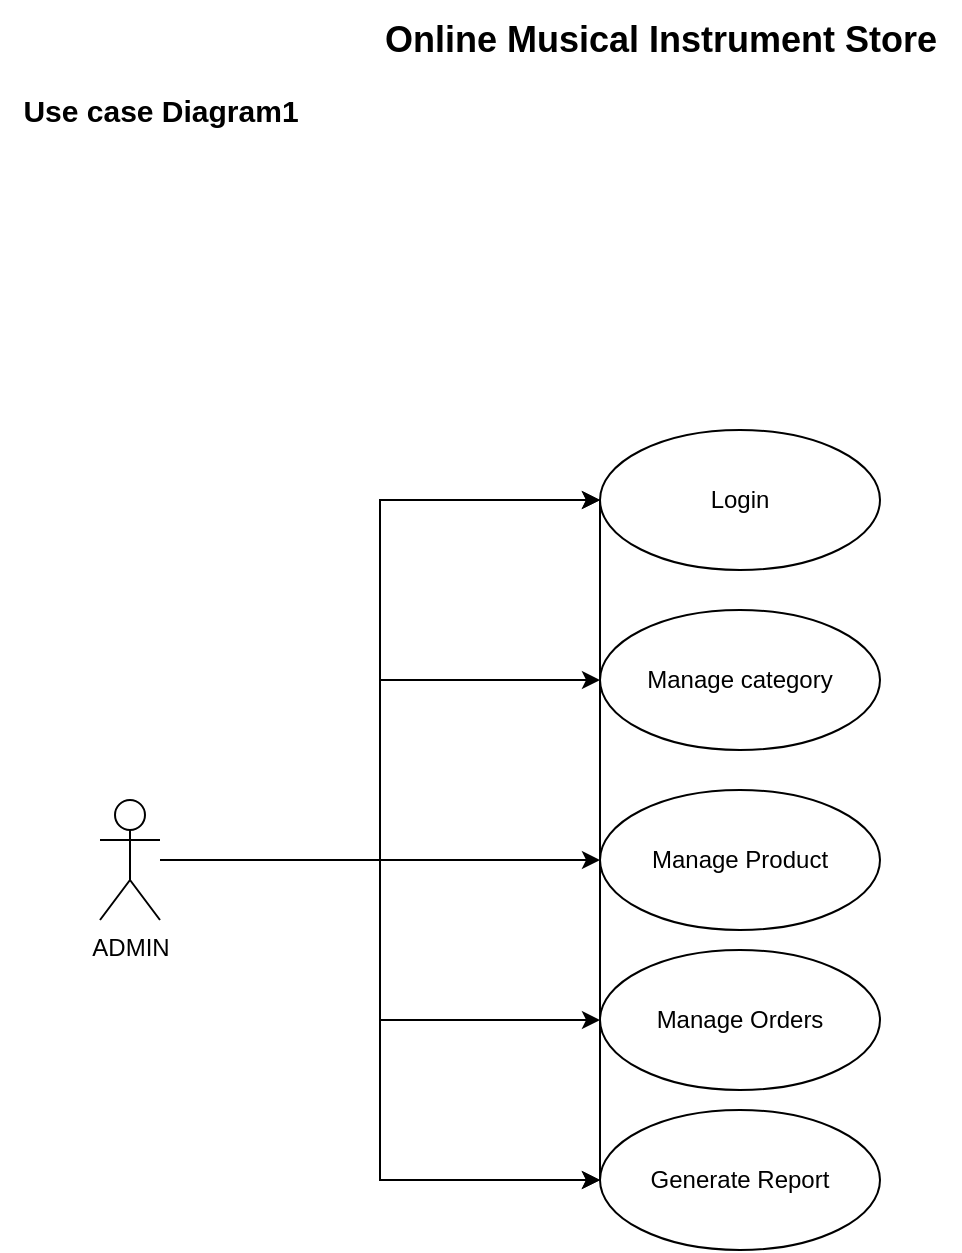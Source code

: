 <mxfile version="20.3.2" type="device" pages="8"><diagram id="PI8MFLWtQAh_nxjqNGJO" name="Page-1"><mxGraphModel dx="1038" dy="547" grid="1" gridSize="10" guides="1" tooltips="1" connect="1" arrows="1" fold="1" page="1" pageScale="1" pageWidth="850" pageHeight="1100" math="0" shadow="0"><root><mxCell id="0"/><mxCell id="1" parent="0"/><mxCell id="LVAW2clTvTxbxOHMInra-17" style="edgeStyle=orthogonalEdgeStyle;rounded=0;orthogonalLoop=1;jettySize=auto;html=1;entryX=0;entryY=0.5;entryDx=0;entryDy=0;" parent="1" source="JAkQ6peOny5c_Ep9vSjR-1" target="LVAW2clTvTxbxOHMInra-4" edge="1"><mxGeometry relative="1" as="geometry"><mxPoint x="370" y="175" as="targetPoint"/></mxGeometry></mxCell><mxCell id="LVAW2clTvTxbxOHMInra-18" style="edgeStyle=orthogonalEdgeStyle;rounded=0;orthogonalLoop=1;jettySize=auto;html=1;entryX=0;entryY=0.5;entryDx=0;entryDy=0;" parent="1" source="JAkQ6peOny5c_Ep9vSjR-1" target="LVAW2clTvTxbxOHMInra-4" edge="1"><mxGeometry relative="1" as="geometry"/></mxCell><mxCell id="LVAW2clTvTxbxOHMInra-19" style="edgeStyle=orthogonalEdgeStyle;rounded=0;orthogonalLoop=1;jettySize=auto;html=1;entryX=0;entryY=0.5;entryDx=0;entryDy=0;" parent="1" source="JAkQ6peOny5c_Ep9vSjR-1" target="LVAW2clTvTxbxOHMInra-5" edge="1"><mxGeometry relative="1" as="geometry"/></mxCell><mxCell id="LVAW2clTvTxbxOHMInra-20" style="edgeStyle=orthogonalEdgeStyle;rounded=0;orthogonalLoop=1;jettySize=auto;html=1;entryX=0;entryY=0.5;entryDx=0;entryDy=0;" parent="1" source="JAkQ6peOny5c_Ep9vSjR-1" edge="1"><mxGeometry relative="1" as="geometry"><mxPoint x="370" y="435" as="targetPoint"/></mxGeometry></mxCell><mxCell id="LVAW2clTvTxbxOHMInra-21" style="edgeStyle=orthogonalEdgeStyle;rounded=0;orthogonalLoop=1;jettySize=auto;html=1;entryX=0;entryY=0.5;entryDx=0;entryDy=0;" parent="1" source="JAkQ6peOny5c_Ep9vSjR-1" target="LVAW2clTvTxbxOHMInra-13" edge="1"><mxGeometry relative="1" as="geometry"/></mxCell><mxCell id="LVAW2clTvTxbxOHMInra-22" style="edgeStyle=orthogonalEdgeStyle;rounded=0;orthogonalLoop=1;jettySize=auto;html=1;entryX=0;entryY=0.5;entryDx=0;entryDy=0;" parent="1" source="JAkQ6peOny5c_Ep9vSjR-1" edge="1"><mxGeometry relative="1" as="geometry"><Array as="points"><mxPoint x="260" y="435"/><mxPoint x="260" y="595"/></Array><mxPoint x="370" y="595" as="targetPoint"/></mxGeometry></mxCell><mxCell id="LVAW2clTvTxbxOHMInra-23" style="edgeStyle=orthogonalEdgeStyle;rounded=0;orthogonalLoop=1;jettySize=auto;html=1;entryX=0;entryY=0.5;entryDx=0;entryDy=0;" parent="1" source="JAkQ6peOny5c_Ep9vSjR-1" edge="1" target="MYvzS8SXfl1WkAWEbJy5-2"><mxGeometry relative="1" as="geometry"><mxPoint x="370" y="685" as="targetPoint"/></mxGeometry></mxCell><mxCell id="JAkQ6peOny5c_Ep9vSjR-1" value="ADMIN" style="shape=umlActor;verticalLabelPosition=bottom;verticalAlign=top;html=1;" parent="1" vertex="1"><mxGeometry x="120" y="405" width="30" height="60" as="geometry"/></mxCell><mxCell id="LVAW2clTvTxbxOHMInra-4" value="Login" style="ellipse;whiteSpace=wrap;html=1;" parent="1" vertex="1"><mxGeometry x="370" y="220" width="140" height="70" as="geometry"/></mxCell><mxCell id="LVAW2clTvTxbxOHMInra-5" value="Manage category" style="ellipse;whiteSpace=wrap;html=1;" parent="1" vertex="1"><mxGeometry x="370" y="310" width="140" height="70" as="geometry"/></mxCell><mxCell id="LVAW2clTvTxbxOHMInra-13" value="Manage Orders" style="ellipse;whiteSpace=wrap;html=1;" parent="1" vertex="1"><mxGeometry x="370" y="480" width="140" height="70" as="geometry"/></mxCell><mxCell id="MYvzS8SXfl1WkAWEbJy5-1" value="Manage Product" style="ellipse;whiteSpace=wrap;html=1;" parent="1" vertex="1"><mxGeometry x="370" y="400" width="140" height="70" as="geometry"/></mxCell><mxCell id="MYvzS8SXfl1WkAWEbJy5-2" value="Generate Report" style="ellipse;whiteSpace=wrap;html=1;" parent="1" vertex="1"><mxGeometry x="370" y="560" width="140" height="70" as="geometry"/></mxCell><mxCell id="MYvzS8SXfl1WkAWEbJy5-7" value="" style="endArrow=none;html=1;rounded=0;exitX=0;exitY=0.5;exitDx=0;exitDy=0;entryX=0;entryY=0.5;entryDx=0;entryDy=0;" parent="1" source="MYvzS8SXfl1WkAWEbJy5-2" target="LVAW2clTvTxbxOHMInra-4" edge="1"><mxGeometry width="50" height="50" relative="1" as="geometry"><mxPoint x="400" y="460" as="sourcePoint"/><mxPoint x="370" y="350" as="targetPoint"/></mxGeometry></mxCell><mxCell id="Rr3cIDSmHh8MB1kNj4Bj-1" value="&lt;b&gt;Use case Diagram1&lt;/b&gt;" style="text;html=1;align=center;verticalAlign=middle;resizable=0;points=[];autosize=1;strokeColor=none;fillColor=none;fontSize=15;" parent="1" vertex="1"><mxGeometry x="70" y="45" width="160" height="30" as="geometry"/></mxCell><mxCell id="tk7wViESHUw_GPLX4KdJ-1" value="&lt;b&gt;&lt;font style=&quot;font-size: 18px;&quot;&gt;Online Musical Instrument Store&lt;/font&gt;&lt;/b&gt;" style="text;html=1;align=center;verticalAlign=middle;resizable=0;points=[];autosize=1;strokeColor=none;fillColor=none;" vertex="1" parent="1"><mxGeometry x="250" y="5" width="300" height="40" as="geometry"/></mxCell></root></mxGraphModel></diagram><diagram id="Zvlm5UDjCifaDYVk9lXa" name="Page-2"><mxGraphModel dx="1038" dy="547" grid="1" gridSize="10" guides="1" tooltips="1" connect="1" arrows="1" fold="1" page="1" pageScale="1" pageWidth="850" pageHeight="1100" math="0" shadow="0"><root><mxCell id="0"/><mxCell id="1" parent="0"/><mxCell id="aS1Ydo0h9g4NX2U2ZHEe-1" style="edgeStyle=orthogonalEdgeStyle;rounded=0;orthogonalLoop=1;jettySize=auto;html=1;entryX=0;entryY=0.5;entryDx=0;entryDy=0;" parent="1" source="aS1Ydo0h9g4NX2U2ZHEe-10" target="aS1Ydo0h9g4NX2U2ZHEe-11" edge="1"><mxGeometry relative="1" as="geometry"/></mxCell><mxCell id="aS1Ydo0h9g4NX2U2ZHEe-3" style="edgeStyle=orthogonalEdgeStyle;rounded=0;orthogonalLoop=1;jettySize=auto;html=1;entryX=0;entryY=0.5;entryDx=0;entryDy=0;" parent="1" source="aS1Ydo0h9g4NX2U2ZHEe-10" target="aS1Ydo0h9g4NX2U2ZHEe-13" edge="1"><mxGeometry relative="1" as="geometry"/></mxCell><mxCell id="aS1Ydo0h9g4NX2U2ZHEe-4" style="edgeStyle=orthogonalEdgeStyle;rounded=0;orthogonalLoop=1;jettySize=auto;html=1;entryX=0;entryY=0.5;entryDx=0;entryDy=0;" parent="1" source="aS1Ydo0h9g4NX2U2ZHEe-10" target="aS1Ydo0h9g4NX2U2ZHEe-14" edge="1"><mxGeometry relative="1" as="geometry"/></mxCell><mxCell id="aS1Ydo0h9g4NX2U2ZHEe-5" style="edgeStyle=orthogonalEdgeStyle;rounded=0;orthogonalLoop=1;jettySize=auto;html=1;entryX=0;entryY=0.5;entryDx=0;entryDy=0;" parent="1" source="aS1Ydo0h9g4NX2U2ZHEe-10" target="aS1Ydo0h9g4NX2U2ZHEe-15" edge="1"><mxGeometry relative="1" as="geometry"/></mxCell><mxCell id="aS1Ydo0h9g4NX2U2ZHEe-6" style="edgeStyle=orthogonalEdgeStyle;rounded=0;orthogonalLoop=1;jettySize=auto;html=1;entryX=0;entryY=0.5;entryDx=0;entryDy=0;" parent="1" source="aS1Ydo0h9g4NX2U2ZHEe-10" target="aS1Ydo0h9g4NX2U2ZHEe-19" edge="1"><mxGeometry relative="1" as="geometry"/></mxCell><mxCell id="aS1Ydo0h9g4NX2U2ZHEe-7" style="edgeStyle=orthogonalEdgeStyle;rounded=0;orthogonalLoop=1;jettySize=auto;html=1;entryX=0;entryY=0.5;entryDx=0;entryDy=0;" parent="1" source="aS1Ydo0h9g4NX2U2ZHEe-10" target="aS1Ydo0h9g4NX2U2ZHEe-18" edge="1"><mxGeometry relative="1" as="geometry"/></mxCell><mxCell id="aS1Ydo0h9g4NX2U2ZHEe-8" style="edgeStyle=orthogonalEdgeStyle;rounded=0;orthogonalLoop=1;jettySize=auto;html=1;entryX=0;entryY=0.5;entryDx=0;entryDy=0;" parent="1" source="aS1Ydo0h9g4NX2U2ZHEe-10" target="aS1Ydo0h9g4NX2U2ZHEe-17" edge="1"><mxGeometry relative="1" as="geometry"/></mxCell><mxCell id="aS1Ydo0h9g4NX2U2ZHEe-9" style="edgeStyle=orthogonalEdgeStyle;rounded=0;orthogonalLoop=1;jettySize=auto;html=1;endArrow=classic;endFill=1;entryX=0.011;entryY=0.706;entryDx=0;entryDy=0;entryPerimeter=0;" parent="1" source="aS1Ydo0h9g4NX2U2ZHEe-10" target="k9eaoagyNpgEpYPIeVkv-2" edge="1"><mxGeometry relative="1" as="geometry"><mxPoint x="360" y="870" as="targetPoint"/><Array as="points"><mxPoint x="260" y="435"/><mxPoint x="260" y="869"/></Array></mxGeometry></mxCell><mxCell id="aS1Ydo0h9g4NX2U2ZHEe-10" value="CUSTOMER" style="shape=umlActor;verticalLabelPosition=bottom;verticalAlign=top;html=1;" parent="1" vertex="1"><mxGeometry x="120" y="405" width="30" height="60" as="geometry"/></mxCell><mxCell id="aS1Ydo0h9g4NX2U2ZHEe-11" value="Login/Register" style="ellipse;whiteSpace=wrap;html=1;" parent="1" vertex="1"><mxGeometry x="370" y="132" width="140" height="70" as="geometry"/></mxCell><mxCell id="aS1Ydo0h9g4NX2U2ZHEe-13" value="Manage Profile" style="ellipse;whiteSpace=wrap;html=1;" parent="1" vertex="1"><mxGeometry x="370" y="220" width="140" height="70" as="geometry"/></mxCell><mxCell id="aS1Ydo0h9g4NX2U2ZHEe-14" value="Search Product" style="ellipse;whiteSpace=wrap;html=1;" parent="1" vertex="1"><mxGeometry x="370" y="310" width="140" height="70" as="geometry"/></mxCell><mxCell id="aS1Ydo0h9g4NX2U2ZHEe-15" value="Manage Orders" style="ellipse;whiteSpace=wrap;html=1;" parent="1" vertex="1"><mxGeometry x="370" y="400" width="140" height="70" as="geometry"/></mxCell><mxCell id="aS1Ydo0h9g4NX2U2ZHEe-16" value="View products" style="ellipse;whiteSpace=wrap;html=1;" parent="1" vertex="1"><mxGeometry x="370" y="730" width="140" height="70" as="geometry"/></mxCell><mxCell id="aS1Ydo0h9g4NX2U2ZHEe-17" value="View Status" style="ellipse;whiteSpace=wrap;html=1;" parent="1" vertex="1"><mxGeometry x="370" y="650" width="140" height="70" as="geometry"/></mxCell><mxCell id="aS1Ydo0h9g4NX2U2ZHEe-18" value="Payment" style="ellipse;whiteSpace=wrap;html=1;" parent="1" vertex="1"><mxGeometry x="370" y="560" width="140" height="70" as="geometry"/></mxCell><mxCell id="aS1Ydo0h9g4NX2U2ZHEe-19" value="Manage Cart" style="ellipse;whiteSpace=wrap;html=1;" parent="1" vertex="1"><mxGeometry x="370" y="480" width="140" height="70" as="geometry"/></mxCell><mxCell id="k9eaoagyNpgEpYPIeVkv-1" value="" style="endArrow=classic;html=1;rounded=0;" parent="1" edge="1"><mxGeometry width="50" height="50" relative="1" as="geometry"><mxPoint x="260" y="770" as="sourcePoint"/><mxPoint x="370" y="770" as="targetPoint"/></mxGeometry></mxCell><mxCell id="k9eaoagyNpgEpYPIeVkv-2" value="View Bill" style="ellipse;whiteSpace=wrap;html=1;" parent="1" vertex="1"><mxGeometry x="370" y="820" width="140" height="70" as="geometry"/></mxCell><mxCell id="E121xxzCRDNXP1FNC_VD-1" value="&lt;b style=&quot;color: rgb(0, 0, 0); font-family: Helvetica; font-size: 15px; font-style: normal; font-variant-ligatures: normal; font-variant-caps: normal; letter-spacing: normal; orphans: 2; text-align: center; text-indent: 0px; text-transform: none; widows: 2; word-spacing: 0px; -webkit-text-stroke-width: 0px; background-color: rgb(248, 249, 250); text-decoration-thickness: initial; text-decoration-style: initial; text-decoration-color: initial;&quot;&gt;Use case Diagram2&lt;/b&gt;" style="text;whiteSpace=wrap;html=1;fontSize=15;" parent="1" vertex="1"><mxGeometry x="140" y="70" width="170" height="40" as="geometry"/></mxCell></root></mxGraphModel></diagram><diagram id="7jNDvxqF1E9IPWv3st31" name="Page-3"><mxGraphModel dx="1038" dy="547" grid="1" gridSize="10" guides="1" tooltips="1" connect="1" arrows="1" fold="1" page="1" pageScale="1" pageWidth="850" pageHeight="1100" math="0" shadow="0"><root><mxCell id="0"/><mxCell id="1" parent="0"/><mxCell id="6LE9eiqKprNKdna1Uvvh-1" style="edgeStyle=orthogonalEdgeStyle;rounded=0;orthogonalLoop=1;jettySize=auto;html=1;entryX=0;entryY=0.5;entryDx=0;entryDy=0;" parent="1" target="6LE9eiqKprNKdna1Uvvh-10" edge="1"><mxGeometry relative="1" as="geometry"><mxPoint x="150" y="450" as="sourcePoint"/></mxGeometry></mxCell><mxCell id="6LE9eiqKprNKdna1Uvvh-3" style="edgeStyle=orthogonalEdgeStyle;rounded=0;orthogonalLoop=1;jettySize=auto;html=1;entryX=0;entryY=0.5;entryDx=0;entryDy=0;" parent="1" target="6LE9eiqKprNKdna1Uvvh-12" edge="1"><mxGeometry relative="1" as="geometry"><mxPoint x="150" y="450" as="sourcePoint"/></mxGeometry></mxCell><mxCell id="6LE9eiqKprNKdna1Uvvh-4" style="edgeStyle=orthogonalEdgeStyle;rounded=0;orthogonalLoop=1;jettySize=auto;html=1;entryX=0;entryY=0.5;entryDx=0;entryDy=0;" parent="1" target="6LE9eiqKprNKdna1Uvvh-13" edge="1"><mxGeometry relative="1" as="geometry"><mxPoint x="150" y="450" as="sourcePoint"/></mxGeometry></mxCell><mxCell id="6LE9eiqKprNKdna1Uvvh-7" style="edgeStyle=orthogonalEdgeStyle;rounded=0;orthogonalLoop=1;jettySize=auto;html=1;entryX=0;entryY=0.5;entryDx=0;entryDy=0;" parent="1" target="6LE9eiqKprNKdna1Uvvh-15" edge="1"><mxGeometry relative="1" as="geometry"><mxPoint x="150" y="450" as="sourcePoint"/></mxGeometry></mxCell><mxCell id="6LE9eiqKprNKdna1Uvvh-8" style="edgeStyle=orthogonalEdgeStyle;rounded=0;orthogonalLoop=1;jettySize=auto;html=1;entryX=0;entryY=0.5;entryDx=0;entryDy=0;" parent="1" target="6LE9eiqKprNKdna1Uvvh-15" edge="1"><mxGeometry relative="1" as="geometry"><mxPoint x="150" y="450" as="sourcePoint"/><mxPoint x="380" y="625" as="targetPoint"/></mxGeometry></mxCell><mxCell id="6LE9eiqKprNKdna1Uvvh-10" value="Login" style="ellipse;whiteSpace=wrap;html=1;" parent="1" vertex="1"><mxGeometry x="380" y="220" width="140" height="70" as="geometry"/></mxCell><mxCell id="6LE9eiqKprNKdna1Uvvh-12" value="View Order" style="ellipse;whiteSpace=wrap;html=1;" parent="1" vertex="1"><mxGeometry x="380" y="320" width="140" height="70" as="geometry"/></mxCell><mxCell id="6LE9eiqKprNKdna1Uvvh-13" value="Manage Delivery" style="ellipse;whiteSpace=wrap;html=1;" parent="1" vertex="1"><mxGeometry x="380" y="410" width="140" height="70" as="geometry"/></mxCell><mxCell id="6LE9eiqKprNKdna1Uvvh-15" value="Update Status" style="ellipse;whiteSpace=wrap;html=1;" parent="1" vertex="1"><mxGeometry x="380" y="500" width="140" height="70" as="geometry"/></mxCell><mxCell id="mFtscjaBB1t_9Ud3WED9-2" value="Delivery" style="shape=umlActor;verticalLabelPosition=bottom;verticalAlign=top;html=1;outlineConnect=0;" parent="1" vertex="1"><mxGeometry x="130" y="415" width="30" height="60" as="geometry"/></mxCell><mxCell id="n-4-ONsH6_PnEFx0GqNt-1" value="&lt;b style=&quot;color: rgb(0, 0, 0); font-family: Helvetica; font-size: 15px; font-style: normal; font-variant-ligatures: normal; font-variant-caps: normal; letter-spacing: normal; orphans: 2; text-align: center; text-indent: 0px; text-transform: none; widows: 2; word-spacing: 0px; -webkit-text-stroke-width: 0px; background-color: rgb(248, 249, 250); text-decoration-thickness: initial; text-decoration-style: initial; text-decoration-color: initial;&quot;&gt;Use case Diagram3&lt;/b&gt;" style="text;whiteSpace=wrap;html=1;fontSize=15;" parent="1" vertex="1"><mxGeometry x="130" y="70" width="170" height="40" as="geometry"/></mxCell></root></mxGraphModel></diagram><diagram id="0wTmvoAzC1nY3iIthKeL" name="Page-4"><mxGraphModel dx="1888" dy="547" grid="1" gridSize="10" guides="1" tooltips="1" connect="1" arrows="1" fold="1" page="1" pageScale="1" pageWidth="850" pageHeight="1100" math="0" shadow="0"><root><mxCell id="0"/><mxCell id="1" parent="0"/><mxCell id="HvapQ61-Ebfp-53rFwer-1" value="Login" style="rounded=0;whiteSpace=wrap;html=1;fillColor=none;" parent="1" vertex="1"><mxGeometry x="360" y="80" width="120" height="60" as="geometry"/></mxCell><mxCell id="HvapQ61-Ebfp-53rFwer-4" style="edgeStyle=orthogonalEdgeStyle;rounded=0;orthogonalLoop=1;jettySize=auto;html=1;entryX=1;entryY=0.5;entryDx=0;entryDy=0;" parent="1" source="HvapQ61-Ebfp-53rFwer-2" target="HvapQ61-Ebfp-53rFwer-1" edge="1"><mxGeometry relative="1" as="geometry"/></mxCell><mxCell id="HvapQ61-Ebfp-53rFwer-5" style="edgeStyle=orthogonalEdgeStyle;rounded=0;orthogonalLoop=1;jettySize=auto;html=1;" parent="1" source="HvapQ61-Ebfp-53rFwer-2" target="HvapQ61-Ebfp-53rFwer-3" edge="1"><mxGeometry relative="1" as="geometry"/></mxCell><mxCell id="HvapQ61-Ebfp-53rFwer-2" value="" style="rhombus;whiteSpace=wrap;html=1;fillColor=none;" parent="1" vertex="1"><mxGeometry x="380" y="190" width="80" height="80" as="geometry"/></mxCell><mxCell id="HvapQ61-Ebfp-53rFwer-12" style="edgeStyle=orthogonalEdgeStyle;rounded=0;orthogonalLoop=1;jettySize=auto;html=1;exitX=1;exitY=0.5;exitDx=0;exitDy=0;" parent="1" source="HvapQ61-Ebfp-53rFwer-3" target="HvapQ61-Ebfp-53rFwer-8" edge="1"><mxGeometry relative="1" as="geometry"><mxPoint x="550" y="370" as="sourcePoint"/></mxGeometry></mxCell><mxCell id="HvapQ61-Ebfp-53rFwer-13" style="edgeStyle=orthogonalEdgeStyle;rounded=0;orthogonalLoop=1;jettySize=auto;html=1;entryX=0.1;entryY=0.488;entryDx=0;entryDy=0;entryPerimeter=0;" parent="1" source="HvapQ61-Ebfp-53rFwer-3" target="HvapQ61-Ebfp-53rFwer-7" edge="1"><mxGeometry relative="1" as="geometry"/></mxCell><mxCell id="HvapQ61-Ebfp-53rFwer-35" style="edgeStyle=orthogonalEdgeStyle;rounded=0;orthogonalLoop=1;jettySize=auto;html=1;entryX=0.5;entryY=0.462;entryDx=0;entryDy=0;entryPerimeter=0;" parent="1" source="HvapQ61-Ebfp-53rFwer-3" target="HvapQ61-Ebfp-53rFwer-9" edge="1"><mxGeometry relative="1" as="geometry"/></mxCell><mxCell id="HvapQ61-Ebfp-53rFwer-3" value="" style="rhombus;whiteSpace=wrap;html=1;fillColor=none;" parent="1" vertex="1"><mxGeometry x="380" y="330" width="80" height="80" as="geometry"/></mxCell><mxCell id="HvapQ61-Ebfp-53rFwer-46" style="edgeStyle=orthogonalEdgeStyle;rounded=0;orthogonalLoop=1;jettySize=auto;html=1;entryX=0.5;entryY=0;entryDx=0;entryDy=0;" parent="1" source="HvapQ61-Ebfp-53rFwer-7" target="HvapQ61-Ebfp-53rFwer-14" edge="1"><mxGeometry relative="1" as="geometry"/></mxCell><mxCell id="HvapQ61-Ebfp-53rFwer-47" style="edgeStyle=orthogonalEdgeStyle;rounded=0;orthogonalLoop=1;jettySize=auto;html=1;entryX=0.855;entryY=-0.035;entryDx=0;entryDy=0;entryPerimeter=0;" parent="1" source="HvapQ61-Ebfp-53rFwer-7" target="HvapQ61-Ebfp-53rFwer-20" edge="1"><mxGeometry relative="1" as="geometry"><Array as="points"><mxPoint x="100" y="470"/><mxPoint x="100" y="510"/><mxPoint x="128" y="510"/></Array></mxGeometry></mxCell><mxCell id="HvapQ61-Ebfp-53rFwer-48" style="edgeStyle=orthogonalEdgeStyle;rounded=0;orthogonalLoop=1;jettySize=auto;html=1;entryX=0.75;entryY=0;entryDx=0;entryDy=0;" parent="1" source="HvapQ61-Ebfp-53rFwer-7" target="HvapQ61-Ebfp-53rFwer-23" edge="1"><mxGeometry relative="1" as="geometry"><Array as="points"><mxPoint x="130" y="470"/><mxPoint x="130" y="500"/><mxPoint x="168" y="500"/></Array></mxGeometry></mxCell><mxCell id="HvapQ61-Ebfp-53rFwer-49" style="edgeStyle=orthogonalEdgeStyle;rounded=0;orthogonalLoop=1;jettySize=auto;html=1;entryX=0.689;entryY=-0.1;entryDx=0;entryDy=0;entryPerimeter=0;" parent="1" source="HvapQ61-Ebfp-53rFwer-7" target="HvapQ61-Ebfp-53rFwer-22" edge="1"><mxGeometry relative="1" as="geometry"/></mxCell><mxCell id="HvapQ61-Ebfp-53rFwer-50" style="edgeStyle=orthogonalEdgeStyle;rounded=0;orthogonalLoop=1;jettySize=auto;html=1;entryX=0.667;entryY=-0.025;entryDx=0;entryDy=0;entryPerimeter=0;" parent="1" source="HvapQ61-Ebfp-53rFwer-7" target="HvapQ61-Ebfp-53rFwer-21" edge="1"><mxGeometry relative="1" as="geometry"/></mxCell><mxCell id="HvapQ61-Ebfp-53rFwer-7" value="" style="html=1;points=[];perimeter=orthogonalPerimeter;fillColor=#000000;gradientColor=none;rotation=90;" parent="1" vertex="1"><mxGeometry x="140" y="370" width="10" height="200" as="geometry"/></mxCell><mxCell id="HvapQ61-Ebfp-53rFwer-37" style="edgeStyle=orthogonalEdgeStyle;rounded=0;orthogonalLoop=1;jettySize=auto;html=1;entryX=0.75;entryY=0;entryDx=0;entryDy=0;" parent="1" source="HvapQ61-Ebfp-53rFwer-8" target="HvapQ61-Ebfp-53rFwer-32" edge="1"><mxGeometry relative="1" as="geometry"/></mxCell><mxCell id="HvapQ61-Ebfp-53rFwer-38" style="edgeStyle=orthogonalEdgeStyle;rounded=0;orthogonalLoop=1;jettySize=auto;html=1;entryX=0.75;entryY=0;entryDx=0;entryDy=0;" parent="1" source="HvapQ61-Ebfp-53rFwer-8" target="HvapQ61-Ebfp-53rFwer-31" edge="1"><mxGeometry relative="1" as="geometry"/></mxCell><mxCell id="HvapQ61-Ebfp-53rFwer-39" style="edgeStyle=orthogonalEdgeStyle;rounded=0;orthogonalLoop=1;jettySize=auto;html=1;entryX=0.6;entryY=0;entryDx=0;entryDy=0;entryPerimeter=0;" parent="1" source="HvapQ61-Ebfp-53rFwer-8" target="HvapQ61-Ebfp-53rFwer-29" edge="1"><mxGeometry relative="1" as="geometry"/></mxCell><mxCell id="HvapQ61-Ebfp-53rFwer-8" value="" style="html=1;points=[];perimeter=orthogonalPerimeter;fillColor=#000000;gradientColor=none;rotation=90;" parent="1" vertex="1"><mxGeometry x="710" y="440" width="10" height="80" as="geometry"/></mxCell><mxCell id="HvapQ61-Ebfp-53rFwer-9" value="" style="html=1;points=[];perimeter=orthogonalPerimeter;fillColor=#000000;gradientColor=none;rotation=90;" parent="1" vertex="1"><mxGeometry x="407.5" y="337.5" width="5" height="237.5" as="geometry"/></mxCell><mxCell id="HvapQ61-Ebfp-53rFwer-70" style="edgeStyle=orthogonalEdgeStyle;rounded=0;orthogonalLoop=1;jettySize=auto;html=1;exitX=0.25;exitY=1;exitDx=0;exitDy=0;entryX=-0.1;entryY=0.855;entryDx=0;entryDy=0;entryPerimeter=0;" parent="1" source="HvapQ61-Ebfp-53rFwer-14" target="HvapQ61-Ebfp-53rFwer-53" edge="1"><mxGeometry relative="1" as="geometry"><mxPoint x="43" y="780" as="targetPoint"/></mxGeometry></mxCell><mxCell id="HvapQ61-Ebfp-53rFwer-14" value="Manage&lt;br&gt;Products" style="rounded=0;whiteSpace=wrap;html=1;fillColor=none;gradientColor=none;" parent="1" vertex="1"><mxGeometry x="20" y="520" width="90" height="40" as="geometry"/></mxCell><mxCell id="HvapQ61-Ebfp-53rFwer-69" style="edgeStyle=orthogonalEdgeStyle;rounded=0;orthogonalLoop=1;jettySize=auto;html=1;exitX=0.25;exitY=1;exitDx=0;exitDy=0;entryX=0.5;entryY=0.65;entryDx=0;entryDy=0;entryPerimeter=0;" parent="1" source="HvapQ61-Ebfp-53rFwer-20" target="HvapQ61-Ebfp-53rFwer-53" edge="1"><mxGeometry relative="1" as="geometry"/></mxCell><mxCell id="HvapQ61-Ebfp-53rFwer-20" value="Manage&lt;br&gt;Orders" style="rounded=0;whiteSpace=wrap;html=1;fillColor=none;gradientColor=none;" parent="1" vertex="1"><mxGeometry x="60" y="570" width="80" height="40" as="geometry"/></mxCell><mxCell id="HvapQ61-Ebfp-53rFwer-66" style="edgeStyle=orthogonalEdgeStyle;rounded=0;orthogonalLoop=1;jettySize=auto;html=1;entryX=0.2;entryY=0.15;entryDx=0;entryDy=0;entryPerimeter=0;" parent="1" source="HvapQ61-Ebfp-53rFwer-21" target="HvapQ61-Ebfp-53rFwer-53" edge="1"><mxGeometry relative="1" as="geometry"/></mxCell><mxCell id="HvapQ61-Ebfp-53rFwer-21" value="Generate report" style="rounded=0;whiteSpace=wrap;html=1;fillColor=none;gradientColor=none;" parent="1" vertex="1"><mxGeometry x="180" y="720" width="90" height="40" as="geometry"/></mxCell><mxCell id="HvapQ61-Ebfp-53rFwer-67" style="edgeStyle=orthogonalEdgeStyle;rounded=0;orthogonalLoop=1;jettySize=auto;html=1;" parent="1" source="HvapQ61-Ebfp-53rFwer-22" edge="1"><mxGeometry relative="1" as="geometry"><mxPoint x="110" y="790" as="targetPoint"/></mxGeometry></mxCell><mxCell id="HvapQ61-Ebfp-53rFwer-22" value="View Feedback" style="rounded=0;whiteSpace=wrap;html=1;fillColor=none;gradientColor=none;" parent="1" vertex="1"><mxGeometry x="140" y="670" width="90" height="40" as="geometry"/></mxCell><mxCell id="HvapQ61-Ebfp-53rFwer-68" style="edgeStyle=orthogonalEdgeStyle;rounded=0;orthogonalLoop=1;jettySize=auto;html=1;exitX=0;exitY=1;exitDx=0;exitDy=0;entryX=0.5;entryY=0.438;entryDx=0;entryDy=0;entryPerimeter=0;" parent="1" source="HvapQ61-Ebfp-53rFwer-23" target="HvapQ61-Ebfp-53rFwer-53" edge="1"><mxGeometry relative="1" as="geometry"/></mxCell><mxCell id="HvapQ61-Ebfp-53rFwer-23" value="&lt;br&gt;&lt;span style=&quot;color: rgb(0, 0, 0); font-family: Helvetica; font-size: 12px; font-style: normal; font-variant-ligatures: normal; font-variant-caps: normal; font-weight: 400; letter-spacing: normal; orphans: 2; text-align: center; text-indent: 0px; text-transform: none; widows: 2; word-spacing: 0px; -webkit-text-stroke-width: 0px; background-color: rgb(248, 249, 250); text-decoration-thickness: initial; text-decoration-style: initial; text-decoration-color: initial; float: none; display: inline !important;&quot;&gt;Manage&lt;br&gt;&lt;/span&gt;user" style="rounded=0;whiteSpace=wrap;html=1;fillColor=none;gradientColor=none;" parent="1" vertex="1"><mxGeometry x="100" y="620" width="90" height="40" as="geometry"/></mxCell><mxCell id="HvapQ61-Ebfp-53rFwer-61" style="edgeStyle=orthogonalEdgeStyle;rounded=0;orthogonalLoop=1;jettySize=auto;html=1;exitX=0.25;exitY=1;exitDx=0;exitDy=0;entryX=0.12;entryY=0.956;entryDx=0;entryDy=0;entryPerimeter=0;" parent="1" source="HvapQ61-Ebfp-53rFwer-25" target="HvapQ61-Ebfp-53rFwer-52" edge="1"><mxGeometry relative="1" as="geometry"><mxPoint x="390" y="800" as="targetPoint"/></mxGeometry></mxCell><mxCell id="HvapQ61-Ebfp-53rFwer-25" value="Manage account" style="rounded=0;whiteSpace=wrap;html=1;fillColor=none;gradientColor=none;" parent="1" vertex="1"><mxGeometry x="305" y="580.63" width="90" height="40" as="geometry"/></mxCell><mxCell id="WeXUzVHrMDfjSgDOgJPf-15" value="" style="edgeStyle=orthogonalEdgeStyle;rounded=0;orthogonalLoop=1;jettySize=auto;html=1;endArrow=classic;endFill=1;" parent="1" source="HvapQ61-Ebfp-53rFwer-26" target="HvapQ61-Ebfp-53rFwer-30" edge="1"><mxGeometry relative="1" as="geometry"/></mxCell><mxCell id="HvapQ61-Ebfp-53rFwer-26" value="Manage orders" style="rounded=0;whiteSpace=wrap;html=1;fillColor=none;gradientColor=none;" parent="1" vertex="1"><mxGeometry x="470" y="720" width="90" height="40" as="geometry"/></mxCell><mxCell id="WeXUzVHrMDfjSgDOgJPf-13" value="" style="edgeStyle=orthogonalEdgeStyle;rounded=0;orthogonalLoop=1;jettySize=auto;html=1;endArrow=classic;endFill=1;" parent="1" source="HvapQ61-Ebfp-53rFwer-28" target="WeXUzVHrMDfjSgDOgJPf-12" edge="1"><mxGeometry relative="1" as="geometry"/></mxCell><mxCell id="HvapQ61-Ebfp-53rFwer-28" value="Search/view product" style="rounded=0;whiteSpace=wrap;html=1;fillColor=none;gradientColor=none;" parent="1" vertex="1"><mxGeometry x="410" y="600" width="90" height="40" as="geometry"/></mxCell><mxCell id="HvapQ61-Ebfp-53rFwer-56" style="edgeStyle=orthogonalEdgeStyle;rounded=0;orthogonalLoop=1;jettySize=auto;html=1;exitX=0.25;exitY=1;exitDx=0;exitDy=0;" parent="1" source="HvapQ61-Ebfp-53rFwer-29" edge="1"><mxGeometry relative="1" as="geometry"><Array as="points"><mxPoint x="630" y="690"/><mxPoint x="652" y="690"/><mxPoint x="652" y="790"/><mxPoint x="680" y="790"/></Array><mxPoint x="680" y="890" as="targetPoint"/></mxGeometry></mxCell><mxCell id="HvapQ61-Ebfp-53rFwer-29" value="View orders" style="rounded=0;whiteSpace=wrap;html=1;fillColor=none;gradientColor=none;" parent="1" vertex="1"><mxGeometry x="607" y="520" width="90" height="40" as="geometry"/></mxCell><mxCell id="HvapQ61-Ebfp-53rFwer-57" style="edgeStyle=orthogonalEdgeStyle;rounded=0;orthogonalLoop=1;jettySize=auto;html=1;" parent="1" source="HvapQ61-Ebfp-53rFwer-30" target="HvapQ61-Ebfp-53rFwer-52" edge="1"><mxGeometry relative="1" as="geometry"><Array as="points"><mxPoint x="545" y="770"/><mxPoint x="440" y="770"/><mxPoint x="440" y="800"/><mxPoint x="423" y="800"/></Array></mxGeometry></mxCell><mxCell id="HvapQ61-Ebfp-53rFwer-30" value="payment" style="rounded=0;whiteSpace=wrap;html=1;fillColor=none;gradientColor=none;" parent="1" vertex="1"><mxGeometry x="490" y="800" width="90" height="40" as="geometry"/></mxCell><mxCell id="HvapQ61-Ebfp-53rFwer-31" value="Status Update" style="rounded=0;whiteSpace=wrap;html=1;fillColor=none;gradientColor=none;" parent="1" vertex="1"><mxGeometry x="687" y="620" width="90" height="40" as="geometry"/></mxCell><mxCell id="HvapQ61-Ebfp-53rFwer-32" value="Deliver order" style="rounded=0;whiteSpace=wrap;html=1;fillColor=none;gradientColor=none;" parent="1" vertex="1"><mxGeometry x="647" y="570" width="90" height="40" as="geometry"/></mxCell><mxCell id="HvapQ61-Ebfp-53rFwer-77" style="edgeStyle=orthogonalEdgeStyle;rounded=0;orthogonalLoop=1;jettySize=auto;html=1;entryX=1;entryY=0.5;entryDx=0;entryDy=0;" parent="1" source="HvapQ61-Ebfp-53rFwer-51" target="HvapQ61-Ebfp-53rFwer-71" edge="1"><mxGeometry relative="1" as="geometry"/></mxCell><mxCell id="HvapQ61-Ebfp-53rFwer-51" value="" style="html=1;points=[];perimeter=orthogonalPerimeter;fillColor=#000000;gradientColor=none;rotation=90;" parent="1" vertex="1"><mxGeometry x="712" y="845" width="10" height="110" as="geometry"/></mxCell><mxCell id="HvapQ61-Ebfp-53rFwer-80" style="edgeStyle=orthogonalEdgeStyle;rounded=0;orthogonalLoop=1;jettySize=auto;html=1;entryX=0.5;entryY=0;entryDx=0;entryDy=0;" parent="1" source="HvapQ61-Ebfp-53rFwer-52" target="HvapQ61-Ebfp-53rFwer-71" edge="1"><mxGeometry relative="1" as="geometry"><Array as="points"><mxPoint x="423" y="1000"/></Array></mxGeometry></mxCell><mxCell id="HvapQ61-Ebfp-53rFwer-52" value="" style="html=1;points=[];perimeter=orthogonalPerimeter;fillColor=#000000;gradientColor=none;rotation=90;" parent="1" vertex="1"><mxGeometry x="417.5" y="870" width="10" height="80" as="geometry"/></mxCell><mxCell id="HvapQ61-Ebfp-53rFwer-78" style="edgeStyle=orthogonalEdgeStyle;rounded=0;orthogonalLoop=1;jettySize=auto;html=1;entryX=0;entryY=0.5;entryDx=0;entryDy=0;" parent="1" source="HvapQ61-Ebfp-53rFwer-53" target="HvapQ61-Ebfp-53rFwer-71" edge="1"><mxGeometry relative="1" as="geometry"/></mxCell><mxCell id="HvapQ61-Ebfp-53rFwer-53" value="" style="html=1;points=[];perimeter=orthogonalPerimeter;fillColor=#000000;gradientColor=none;rotation=90;" parent="1" vertex="1"><mxGeometry x="95" y="830" width="10" height="110" as="geometry"/></mxCell><mxCell id="HvapQ61-Ebfp-53rFwer-73" style="edgeStyle=orthogonalEdgeStyle;rounded=0;orthogonalLoop=1;jettySize=auto;html=1;entryX=0.5;entryY=0;entryDx=0;entryDy=0;" parent="1" source="HvapQ61-Ebfp-53rFwer-71" target="HvapQ61-Ebfp-53rFwer-72" edge="1"><mxGeometry relative="1" as="geometry"/></mxCell><mxCell id="HvapQ61-Ebfp-53rFwer-71" value="Logout" style="rounded=0;whiteSpace=wrap;html=1;fillColor=none;gradientColor=none;" parent="1" vertex="1"><mxGeometry x="365" y="1000" width="120" height="60" as="geometry"/></mxCell><mxCell id="HvapQ61-Ebfp-53rFwer-72" value="" style="ellipse;html=1;shape=endState;fillColor=#000000;strokeColor=#ff0000;" parent="1" vertex="1"><mxGeometry x="410" y="1090" width="30" height="30" as="geometry"/></mxCell><mxCell id="HvapQ61-Ebfp-53rFwer-75" style="edgeStyle=orthogonalEdgeStyle;rounded=0;orthogonalLoop=1;jettySize=auto;html=1;entryX=0.5;entryY=0;entryDx=0;entryDy=0;" parent="1" source="HvapQ61-Ebfp-53rFwer-74" target="HvapQ61-Ebfp-53rFwer-1" edge="1"><mxGeometry relative="1" as="geometry"/></mxCell><mxCell id="HvapQ61-Ebfp-53rFwer-74" value="" style="ellipse;html=1;shape=endState;fillColor=#000000;strokeColor=#ff0000;" parent="1" vertex="1"><mxGeometry x="405" width="30" height="30" as="geometry"/></mxCell><mxCell id="HvapQ61-Ebfp-53rFwer-81" value="invalid" style="text;html=1;strokeColor=none;fillColor=none;align=center;verticalAlign=middle;whiteSpace=wrap;rounded=0;" parent="1" vertex="1"><mxGeometry x="490" y="140" width="60" height="30" as="geometry"/></mxCell><mxCell id="HvapQ61-Ebfp-53rFwer-82" value="valid" style="text;html=1;strokeColor=none;fillColor=none;align=center;verticalAlign=middle;whiteSpace=wrap;rounded=0;" parent="1" vertex="1"><mxGeometry x="370" y="280" width="60" height="30" as="geometry"/></mxCell><mxCell id="HvapQ61-Ebfp-53rFwer-83" value="Admin" style="text;html=1;strokeColor=none;fillColor=none;align=center;verticalAlign=middle;whiteSpace=wrap;rounded=0;" parent="1" vertex="1"><mxGeometry x="240" y="340" width="60" height="30" as="geometry"/></mxCell><mxCell id="HvapQ61-Ebfp-53rFwer-84" value="Delivery" style="text;html=1;strokeColor=none;fillColor=none;align=center;verticalAlign=middle;whiteSpace=wrap;rounded=0;" parent="1" vertex="1"><mxGeometry x="540" y="340" width="60" height="30" as="geometry"/></mxCell><mxCell id="HvapQ61-Ebfp-53rFwer-85" value="Customer" style="text;html=1;strokeColor=none;fillColor=none;align=center;verticalAlign=middle;whiteSpace=wrap;rounded=0;" parent="1" vertex="1"><mxGeometry x="417.5" y="410" width="60" height="30" as="geometry"/></mxCell><mxCell id="txmMRiWZxbUHUG6uWTfh-1" value="&lt;b&gt;&lt;font style=&quot;font-size: 15px;&quot;&gt;Activity Diagram&lt;/font&gt;&lt;/b&gt;" style="text;html=1;align=center;verticalAlign=middle;resizable=0;points=[];autosize=1;strokeColor=none;fillColor=none;" parent="1" vertex="1"><mxGeometry x="-5" y="30" width="140" height="30" as="geometry"/></mxCell><mxCell id="WeXUzVHrMDfjSgDOgJPf-1" value="" style="endArrow=classic;html=1;rounded=0;exitX=1.69;exitY=0.453;exitDx=0;exitDy=0;exitPerimeter=0;" parent="1" source="HvapQ61-Ebfp-53rFwer-9" edge="1"><mxGeometry width="50" height="50" relative="1" as="geometry"><mxPoint x="400" y="610" as="sourcePoint"/><mxPoint x="420" y="490" as="targetPoint"/></mxGeometry></mxCell><mxCell id="WeXUzVHrMDfjSgDOgJPf-8" value="" style="edgeStyle=orthogonalEdgeStyle;rounded=0;orthogonalLoop=1;jettySize=auto;html=1;endArrow=classic;endFill=1;" parent="1" source="WeXUzVHrMDfjSgDOgJPf-2" edge="1"><mxGeometry relative="1" as="geometry"><mxPoint x="420" y="540" as="targetPoint"/></mxGeometry></mxCell><mxCell id="WeXUzVHrMDfjSgDOgJPf-2" value="" style="rhombus;whiteSpace=wrap;html=1;fillColor=none;" parent="1" vertex="1"><mxGeometry x="380" y="490" width="80" height="30" as="geometry"/></mxCell><mxCell id="WeXUzVHrMDfjSgDOgJPf-3" value="Registered" style="text;html=1;align=center;verticalAlign=middle;resizable=0;points=[];autosize=1;strokeColor=none;fillColor=none;" parent="1" vertex="1"><mxGeometry x="305" y="510" width="80" height="30" as="geometry"/></mxCell><mxCell id="WeXUzVHrMDfjSgDOgJPf-4" value="Guest" style="text;html=1;align=center;verticalAlign=middle;resizable=0;points=[];autosize=1;strokeColor=none;fillColor=none;" parent="1" vertex="1"><mxGeometry x="460" y="469.38" width="60" height="30" as="geometry"/></mxCell><mxCell id="WeXUzVHrMDfjSgDOgJPf-9" value="" style="edgeStyle=orthogonalEdgeStyle;rounded=0;orthogonalLoop=1;jettySize=auto;html=1;endArrow=classic;endFill=1;" parent="1" source="WeXUzVHrMDfjSgDOgJPf-6" target="HvapQ61-Ebfp-53rFwer-28" edge="1"><mxGeometry relative="1" as="geometry"/></mxCell><mxCell id="WeXUzVHrMDfjSgDOgJPf-6" value="" style="html=1;points=[];perimeter=orthogonalPerimeter;fillColor=#000000;gradientColor=none;rotation=90;" parent="1" vertex="1"><mxGeometry x="417.5" y="499.38" width="5" height="81.25" as="geometry"/></mxCell><mxCell id="WeXUzVHrMDfjSgDOgJPf-10" value="" style="endArrow=classic;html=1;rounded=0;entryX=0.5;entryY=0;entryDx=0;entryDy=0;exitX=1.099;exitY=0.899;exitDx=0;exitDy=0;exitPerimeter=0;" parent="1" source="WeXUzVHrMDfjSgDOgJPf-6" target="HvapQ61-Ebfp-53rFwer-25" edge="1"><mxGeometry width="50" height="50" relative="1" as="geometry"><mxPoint x="390" y="550" as="sourcePoint"/><mxPoint x="450" y="600" as="targetPoint"/><Array as="points"><mxPoint x="388" y="560"/><mxPoint x="350" y="560"/></Array></mxGeometry></mxCell><mxCell id="WeXUzVHrMDfjSgDOgJPf-14" value="" style="edgeStyle=orthogonalEdgeStyle;rounded=0;orthogonalLoop=1;jettySize=auto;html=1;endArrow=classic;endFill=1;entryX=0;entryY=0.25;entryDx=0;entryDy=0;" parent="1" source="WeXUzVHrMDfjSgDOgJPf-12" target="HvapQ61-Ebfp-53rFwer-26" edge="1"><mxGeometry relative="1" as="geometry"><mxPoint x="440" y="730" as="targetPoint"/></mxGeometry></mxCell><mxCell id="WeXUzVHrMDfjSgDOgJPf-12" value="Manage cart" style="rounded=0;whiteSpace=wrap;html=1;fillColor=none;gradientColor=none;" parent="1" vertex="1"><mxGeometry x="417.5" y="670" width="90" height="30" as="geometry"/></mxCell><mxCell id="WeXUzVHrMDfjSgDOgJPf-16" value="" style="endArrow=classic;html=1;rounded=0;exitX=0;exitY=0.75;exitDx=0;exitDy=0;" parent="1" source="HvapQ61-Ebfp-53rFwer-26" edge="1"><mxGeometry width="50" height="50" relative="1" as="geometry"><mxPoint x="400" y="730" as="sourcePoint"/><mxPoint x="400" y="900" as="targetPoint"/><Array as="points"><mxPoint x="400" y="750"/></Array></mxGeometry></mxCell><mxCell id="WeXUzVHrMDfjSgDOgJPf-18" value="View/search product" style="rounded=0;whiteSpace=wrap;html=1;fillColor=none;gradientColor=none;" parent="1" vertex="1"><mxGeometry x="500" y="540.63" width="90" height="40" as="geometry"/></mxCell><mxCell id="WeXUzVHrMDfjSgDOgJPf-19" value="" style="endArrow=classic;html=1;rounded=0;exitX=1;exitY=0.5;exitDx=0;exitDy=0;" parent="1" source="WeXUzVHrMDfjSgDOgJPf-2" edge="1"><mxGeometry width="50" height="50" relative="1" as="geometry"><mxPoint x="400" y="650" as="sourcePoint"/><mxPoint x="540" y="540" as="targetPoint"/><Array as="points"><mxPoint x="540" y="505"/></Array></mxGeometry></mxCell><mxCell id="WeXUzVHrMDfjSgDOgJPf-21" value="" style="endArrow=classic;html=1;rounded=0;exitX=0.629;exitY=1.135;exitDx=0;exitDy=0;exitPerimeter=0;" parent="1" source="HvapQ61-Ebfp-53rFwer-31" edge="1"><mxGeometry width="50" height="50" relative="1" as="geometry"><mxPoint x="400" y="870" as="sourcePoint"/><mxPoint x="740" y="890" as="targetPoint"/></mxGeometry></mxCell><mxCell id="WeXUzVHrMDfjSgDOgJPf-23" value="" style="endArrow=classic;html=1;rounded=0;exitX=0;exitY=0.5;exitDx=0;exitDy=0;" parent="1" source="HvapQ61-Ebfp-53rFwer-32" edge="1"><mxGeometry width="50" height="50" relative="1" as="geometry"><mxPoint x="400" y="720" as="sourcePoint"/><mxPoint x="680" y="640" as="targetPoint"/><Array as="points"><mxPoint x="610" y="590"/><mxPoint x="610" y="640"/></Array></mxGeometry></mxCell></root></mxGraphModel></diagram><diagram id="rTcAhmzD9hv7k6jOC2QY" name="Page-5"><mxGraphModel dx="1038" dy="547" grid="1" gridSize="10" guides="1" tooltips="1" connect="1" arrows="1" fold="1" page="1" pageScale="1" pageWidth="850" pageHeight="1100" math="0" shadow="0"><root><mxCell id="0"/><mxCell id="1" parent="0"/><mxCell id="YCMINCg_f7heMfcSzGNb-1" value="&lt;b&gt;&lt;font style=&quot;font-size: 15px;&quot;&gt;State Chart Digram&lt;/font&gt;&lt;/b&gt;" style="text;html=1;strokeColor=none;fillColor=none;align=center;verticalAlign=middle;whiteSpace=wrap;rounded=0;" parent="1" vertex="1"><mxGeometry x="270" y="40" width="240" height="30" as="geometry"/></mxCell><mxCell id="YCMINCg_f7heMfcSzGNb-2" value="Admin" style="text;html=1;strokeColor=none;fillColor=none;align=center;verticalAlign=middle;whiteSpace=wrap;rounded=0;" parent="1" vertex="1"><mxGeometry x="120" y="140" width="60" height="30" as="geometry"/></mxCell><mxCell id="YCMINCg_f7heMfcSzGNb-3" value="User" style="text;html=1;strokeColor=none;fillColor=none;align=center;verticalAlign=middle;whiteSpace=wrap;rounded=0;" parent="1" vertex="1"><mxGeometry x="120" y="270" width="60" height="30" as="geometry"/></mxCell><mxCell id="YCMINCg_f7heMfcSzGNb-17" style="edgeStyle=orthogonalEdgeStyle;rounded=0;orthogonalLoop=1;jettySize=auto;html=1;entryX=0;entryY=0.5;entryDx=0;entryDy=0;" parent="1" source="YCMINCg_f7heMfcSzGNb-4" target="YCMINCg_f7heMfcSzGNb-8" edge="1"><mxGeometry relative="1" as="geometry"/></mxCell><mxCell id="YCMINCg_f7heMfcSzGNb-4" value="" style="ellipse;html=1;shape=endState;fillColor=#000000;strokeColor=#ff0000;" parent="1" vertex="1"><mxGeometry x="135" y="200" width="30" height="30" as="geometry"/></mxCell><mxCell id="YCMINCg_f7heMfcSzGNb-5" value="" style="ellipse;html=1;shape=endState;fillColor=#000000;strokeColor=#ff0000;" parent="1" vertex="1"><mxGeometry x="790" y="200" width="30" height="30" as="geometry"/></mxCell><mxCell id="YCMINCg_f7heMfcSzGNb-19" style="edgeStyle=orthogonalEdgeStyle;rounded=0;orthogonalLoop=1;jettySize=auto;html=1;" parent="1" source="YCMINCg_f7heMfcSzGNb-8" target="YCMINCg_f7heMfcSzGNb-9" edge="1"><mxGeometry relative="1" as="geometry"/></mxCell><mxCell id="YCMINCg_f7heMfcSzGNb-8" value="Idle" style="html=1;fillColor=none;gradientColor=none;" parent="1" vertex="1"><mxGeometry x="200" y="200" width="60" height="30" as="geometry"/></mxCell><mxCell id="YCMINCg_f7heMfcSzGNb-20" style="edgeStyle=orthogonalEdgeStyle;rounded=0;orthogonalLoop=1;jettySize=auto;html=1;entryX=0;entryY=0.5;entryDx=0;entryDy=0;" parent="1" source="YCMINCg_f7heMfcSzGNb-9" target="YCMINCg_f7heMfcSzGNb-10" edge="1"><mxGeometry relative="1" as="geometry"/></mxCell><mxCell id="YCMINCg_f7heMfcSzGNb-9" value="Login" style="html=1;fillColor=none;gradientColor=none;" parent="1" vertex="1"><mxGeometry x="280" y="200" width="60" height="30" as="geometry"/></mxCell><mxCell id="YCMINCg_f7heMfcSzGNb-21" style="edgeStyle=orthogonalEdgeStyle;rounded=0;orthogonalLoop=1;jettySize=auto;html=1;entryX=0;entryY=0.5;entryDx=0;entryDy=0;" parent="1" source="YCMINCg_f7heMfcSzGNb-10" target="YCMINCg_f7heMfcSzGNb-12" edge="1"><mxGeometry relative="1" as="geometry"/></mxCell><mxCell id="YCMINCg_f7heMfcSzGNb-10" value="Add/update &lt;br&gt;product" style="html=1;fillColor=none;gradientColor=none;" parent="1" vertex="1"><mxGeometry x="365" y="200" width="85" height="30" as="geometry"/></mxCell><mxCell id="YCMINCg_f7heMfcSzGNb-22" style="edgeStyle=orthogonalEdgeStyle;rounded=0;orthogonalLoop=1;jettySize=auto;html=1;entryX=0;entryY=0.5;entryDx=0;entryDy=0;" parent="1" source="YCMINCg_f7heMfcSzGNb-12" target="YCMINCg_f7heMfcSzGNb-13" edge="1"><mxGeometry relative="1" as="geometry"/></mxCell><mxCell id="YCMINCg_f7heMfcSzGNb-12" value="Manage&amp;nbsp;&lt;br&gt;order" style="html=1;fillColor=none;gradientColor=none;" parent="1" vertex="1"><mxGeometry x="480" y="200" width="60" height="30" as="geometry"/></mxCell><mxCell id="YCMINCg_f7heMfcSzGNb-24" style="edgeStyle=orthogonalEdgeStyle;rounded=0;orthogonalLoop=1;jettySize=auto;html=1;entryX=0;entryY=0.5;entryDx=0;entryDy=0;" parent="1" source="YCMINCg_f7heMfcSzGNb-13" target="YCMINCg_f7heMfcSzGNb-5" edge="1"><mxGeometry relative="1" as="geometry"/></mxCell><mxCell id="YCMINCg_f7heMfcSzGNb-13" value="Logout" style="html=1;fillColor=none;gradientColor=none;" parent="1" vertex="1"><mxGeometry x="630" y="200" width="60" height="30" as="geometry"/></mxCell><mxCell id="YCMINCg_f7heMfcSzGNb-25" style="edgeStyle=orthogonalEdgeStyle;rounded=0;orthogonalLoop=1;jettySize=auto;html=1;entryX=0;entryY=0.5;entryDx=0;entryDy=0;" parent="1" source="YCMINCg_f7heMfcSzGNb-26" target="YCMINCg_f7heMfcSzGNb-29" edge="1"><mxGeometry relative="1" as="geometry"/></mxCell><mxCell id="YCMINCg_f7heMfcSzGNb-26" value="" style="ellipse;html=1;shape=endState;fillColor=#000000;strokeColor=#ff0000;" parent="1" vertex="1"><mxGeometry x="135" y="320" width="30" height="30" as="geometry"/></mxCell><mxCell id="YCMINCg_f7heMfcSzGNb-27" value="" style="ellipse;html=1;shape=endState;fillColor=#000000;strokeColor=#ff0000;" parent="1" vertex="1"><mxGeometry x="790" y="320" width="30" height="30" as="geometry"/></mxCell><mxCell id="YCMINCg_f7heMfcSzGNb-28" style="edgeStyle=orthogonalEdgeStyle;rounded=0;orthogonalLoop=1;jettySize=auto;html=1;" parent="1" source="YCMINCg_f7heMfcSzGNb-29" target="YCMINCg_f7heMfcSzGNb-31" edge="1"><mxGeometry relative="1" as="geometry"/></mxCell><mxCell id="YCMINCg_f7heMfcSzGNb-29" value="Idle" style="html=1;fillColor=none;gradientColor=none;" parent="1" vertex="1"><mxGeometry x="200" y="320" width="60" height="30" as="geometry"/></mxCell><mxCell id="pvDovUmQqaIzEuE3j4dA-4" value="" style="edgeStyle=orthogonalEdgeStyle;rounded=0;orthogonalLoop=1;jettySize=auto;html=1;" parent="1" source="YCMINCg_f7heMfcSzGNb-31" target="pvDovUmQqaIzEuE3j4dA-1" edge="1"><mxGeometry relative="1" as="geometry"/></mxCell><mxCell id="YCMINCg_f7heMfcSzGNb-31" value="Login" style="html=1;fillColor=none;gradientColor=none;" parent="1" vertex="1"><mxGeometry x="280" y="320" width="60" height="30" as="geometry"/></mxCell><mxCell id="YCMINCg_f7heMfcSzGNb-32" style="edgeStyle=orthogonalEdgeStyle;rounded=0;orthogonalLoop=1;jettySize=auto;html=1;entryX=0;entryY=0.5;entryDx=0;entryDy=0;" parent="1" source="YCMINCg_f7heMfcSzGNb-33" target="YCMINCg_f7heMfcSzGNb-35" edge="1"><mxGeometry relative="1" as="geometry"/></mxCell><mxCell id="YCMINCg_f7heMfcSzGNb-33" value="View/ &lt;br&gt;make order" style="html=1;fillColor=none;gradientColor=none;" parent="1" vertex="1"><mxGeometry x="490" y="320" width="80" height="30" as="geometry"/></mxCell><mxCell id="YCMINCg_f7heMfcSzGNb-34" style="edgeStyle=orthogonalEdgeStyle;rounded=0;orthogonalLoop=1;jettySize=auto;html=1;entryX=0;entryY=0.5;entryDx=0;entryDy=0;" parent="1" source="YCMINCg_f7heMfcSzGNb-35" target="YCMINCg_f7heMfcSzGNb-37" edge="1"><mxGeometry relative="1" as="geometry"/></mxCell><mxCell id="YCMINCg_f7heMfcSzGNb-35" value="payment" style="html=1;fillColor=none;gradientColor=none;" parent="1" vertex="1"><mxGeometry x="590" y="320" width="80" height="30" as="geometry"/></mxCell><mxCell id="YCMINCg_f7heMfcSzGNb-36" style="edgeStyle=orthogonalEdgeStyle;rounded=0;orthogonalLoop=1;jettySize=auto;html=1;entryX=0;entryY=0.5;entryDx=0;entryDy=0;" parent="1" source="YCMINCg_f7heMfcSzGNb-37" target="YCMINCg_f7heMfcSzGNb-27" edge="1"><mxGeometry relative="1" as="geometry"/></mxCell><mxCell id="YCMINCg_f7heMfcSzGNb-37" value="Logout" style="html=1;fillColor=none;gradientColor=none;" parent="1" vertex="1"><mxGeometry x="700" y="320" width="60" height="30" as="geometry"/></mxCell><mxCell id="pvDovUmQqaIzEuE3j4dA-5" value="" style="edgeStyle=orthogonalEdgeStyle;rounded=0;orthogonalLoop=1;jettySize=auto;html=1;" parent="1" source="pvDovUmQqaIzEuE3j4dA-1" target="YCMINCg_f7heMfcSzGNb-33" edge="1"><mxGeometry relative="1" as="geometry"/></mxCell><mxCell id="pvDovUmQqaIzEuE3j4dA-1" value="search/&lt;br&gt;add to cart" style="html=1;fillColor=none;gradientColor=none;" parent="1" vertex="1"><mxGeometry x="370" y="320" width="85" height="30" as="geometry"/></mxCell></root></mxGraphModel></diagram><diagram id="7379u1oLryrK8BB-1yzY" name="Page-6"><mxGraphModel dx="1038" dy="547" grid="1" gridSize="10" guides="1" tooltips="1" connect="1" arrows="1" fold="1" page="1" pageScale="1" pageWidth="850" pageHeight="1100" math="0" shadow="0"><root><mxCell id="0"/><mxCell id="1" parent="0"/><mxCell id="PYUw8tVZjxIWXo4p1CKO-7" value="" style="edgeStyle=orthogonalEdgeStyle;rounded=0;orthogonalLoop=1;jettySize=auto;html=1;entryX=0;entryY=0.5;entryDx=0;entryDy=0;entryPerimeter=0;exitX=1;exitY=0.75;exitDx=0;exitDy=0;" parent="1" source="H4W-CumB5S0sIeUkv7pD-1" target="PYUw8tVZjxIWXo4p1CKO-5" edge="1"><mxGeometry relative="1" as="geometry"/></mxCell><mxCell id="H4W-CumB5S0sIeUkv7pD-1" value="Admin" style="shape=module;align=left;spacingLeft=20;align=center;verticalAlign=top;" parent="1" vertex="1"><mxGeometry x="450" y="160" width="120" height="50" as="geometry"/></mxCell><mxCell id="PYUw8tVZjxIWXo4p1CKO-12" value="" style="edgeStyle=orthogonalEdgeStyle;rounded=0;orthogonalLoop=1;jettySize=auto;html=1;" parent="1" source="H4W-CumB5S0sIeUkv7pD-3" edge="1"><mxGeometry relative="1" as="geometry"><mxPoint x="630" y="390" as="targetPoint"/></mxGeometry></mxCell><mxCell id="PYUw8tVZjxIWXo4p1CKO-16" value="" style="edgeStyle=orthogonalEdgeStyle;rounded=0;orthogonalLoop=1;jettySize=auto;html=1;entryX=0;entryY=0.5;entryDx=0;entryDy=0;entryPerimeter=0;" parent="1" source="H4W-CumB5S0sIeUkv7pD-3" target="PYUw8tVZjxIWXo4p1CKO-11" edge="1"><mxGeometry relative="1" as="geometry"><mxPoint x="530" y="260" as="targetPoint"/></mxGeometry></mxCell><mxCell id="H4W-CumB5S0sIeUkv7pD-3" value="Customer" style="shape=module;align=left;spacingLeft=20;align=center;verticalAlign=top;" parent="1" vertex="1"><mxGeometry x="470" y="340" width="120" height="50" as="geometry"/></mxCell><mxCell id="PYUw8tVZjxIWXo4p1CKO-21" value="" style="edgeStyle=orthogonalEdgeStyle;rounded=0;orthogonalLoop=1;jettySize=auto;html=1;" parent="1" source="H4W-CumB5S0sIeUkv7pD-4" target="PYUw8tVZjxIWXo4p1CKO-20" edge="1"><mxGeometry relative="1" as="geometry"/></mxCell><mxCell id="H4W-CumB5S0sIeUkv7pD-4" value="Delivery" style="shape=module;align=left;spacingLeft=20;align=center;verticalAlign=top;" parent="1" vertex="1"><mxGeometry x="460" y="590" width="120" height="50" as="geometry"/></mxCell><mxCell id="H4W-CumB5S0sIeUkv7pD-14" style="edgeStyle=orthogonalEdgeStyle;rounded=0;orthogonalLoop=1;jettySize=auto;html=1;" parent="1" source="H4W-CumB5S0sIeUkv7pD-5" target="H4W-CumB5S0sIeUkv7pD-12" edge="1"><mxGeometry relative="1" as="geometry"/></mxCell><mxCell id="H4W-CumB5S0sIeUkv7pD-5" value="Online Musical &#10;Instrument Store" style="shape=module;align=left;spacingLeft=20;align=center;verticalAlign=top;" parent="1" vertex="1"><mxGeometry x="150" y="330" width="130" height="80" as="geometry"/></mxCell><mxCell id="H4W-CumB5S0sIeUkv7pD-8" value="" style="endArrow=none;dashed=1;html=1;rounded=0;entryX=0.058;entryY=0.42;entryDx=0;entryDy=0;entryPerimeter=0;exitX=0.5;exitY=0;exitDx=0;exitDy=0;startArrow=none;" parent="1" source="H4W-CumB5S0sIeUkv7pD-12" target="H4W-CumB5S0sIeUkv7pD-1" edge="1"><mxGeometry width="50" height="50" relative="1" as="geometry"><mxPoint x="400" y="760" as="sourcePoint"/><mxPoint x="450" y="710" as="targetPoint"/><Array as="points"/></mxGeometry></mxCell><mxCell id="H4W-CumB5S0sIeUkv7pD-10" value="" style="endArrow=none;dashed=1;html=1;rounded=0;entryX=0.075;entryY=0.62;entryDx=0;entryDy=0;entryPerimeter=0;exitX=1;exitY=0.5;exitDx=0;exitDy=0;" parent="1" source="H4W-CumB5S0sIeUkv7pD-12" target="H4W-CumB5S0sIeUkv7pD-3" edge="1"><mxGeometry width="50" height="50" relative="1" as="geometry"><mxPoint x="440" y="560" as="sourcePoint"/><mxPoint x="450" y="710" as="targetPoint"/></mxGeometry></mxCell><mxCell id="H4W-CumB5S0sIeUkv7pD-11" value="" style="endArrow=none;dashed=1;html=1;rounded=0;exitX=0.5;exitY=1;exitDx=0;exitDy=0;" parent="1" source="H4W-CumB5S0sIeUkv7pD-12" edge="1"><mxGeometry width="50" height="50" relative="1" as="geometry"><mxPoint x="440" y="560" as="sourcePoint"/><mxPoint x="460" y="610" as="targetPoint"/><Array as="points"/></mxGeometry></mxCell><mxCell id="H4W-CumB5S0sIeUkv7pD-12" value="" style="ellipse;whiteSpace=wrap;html=1;aspect=fixed;" parent="1" vertex="1"><mxGeometry x="400" y="360" width="20" height="20" as="geometry"/></mxCell><mxCell id="PYUw8tVZjxIWXo4p1CKO-3" value="" style="endArrow=classic;html=1;rounded=0;exitX=1;exitY=0.5;exitDx=0;exitDy=0;entryX=0;entryY=0.5;entryDx=0;entryDy=0;entryPerimeter=0;" parent="1" source="H4W-CumB5S0sIeUkv7pD-1" target="PYUw8tVZjxIWXo4p1CKO-4" edge="1"><mxGeometry width="50" height="50" relative="1" as="geometry"><mxPoint x="470" y="660" as="sourcePoint"/><mxPoint x="650" y="435" as="targetPoint"/></mxGeometry></mxCell><mxCell id="PYUw8tVZjxIWXo4p1CKO-4" value="Manage&lt;br&gt;Order" style="shape=note;whiteSpace=wrap;html=1;backgroundOutline=1;darkOpacity=0.05;" parent="1" vertex="1"><mxGeometry x="630" y="100" width="90" height="70" as="geometry"/></mxCell><mxCell id="PYUw8tVZjxIWXo4p1CKO-5" value="Manage&amp;nbsp;&lt;br&gt;user" style="shape=note;whiteSpace=wrap;html=1;backgroundOutline=1;darkOpacity=0.05;size=19;" parent="1" vertex="1"><mxGeometry x="640" y="190" width="80" height="60" as="geometry"/></mxCell><mxCell id="PYUw8tVZjxIWXo4p1CKO-8" value="Add/update&lt;br&gt;Product" style="shape=note;whiteSpace=wrap;html=1;backgroundOutline=1;darkOpacity=0.05;" parent="1" vertex="1"><mxGeometry x="620" y="10" width="80" height="70" as="geometry"/></mxCell><mxCell id="PYUw8tVZjxIWXo4p1CKO-11" value="Profile" style="shape=note;whiteSpace=wrap;html=1;backgroundOutline=1;darkOpacity=0.05;size=19;" parent="1" vertex="1"><mxGeometry x="640" y="280" width="80" height="60" as="geometry"/></mxCell><mxCell id="PYUw8tVZjxIWXo4p1CKO-13" value="Manage&amp;nbsp;&lt;br&gt;cart" style="shape=note;whiteSpace=wrap;html=1;backgroundOutline=1;darkOpacity=0.05;size=19;" parent="1" vertex="1"><mxGeometry x="635" y="360" width="80" height="70" as="geometry"/></mxCell><mxCell id="PYUw8tVZjxIWXo4p1CKO-17" value="Make order" style="shape=note;whiteSpace=wrap;html=1;backgroundOutline=1;darkOpacity=0.05;size=19;" parent="1" vertex="1"><mxGeometry x="635" y="440" width="80" height="60" as="geometry"/></mxCell><mxCell id="PYUw8tVZjxIWXo4p1CKO-18" value="" style="endArrow=classic;html=1;rounded=0;exitX=1;exitY=1;exitDx=0;exitDy=0;entryX=0;entryY=0.5;entryDx=0;entryDy=0;entryPerimeter=0;" parent="1" source="H4W-CumB5S0sIeUkv7pD-3" target="PYUw8tVZjxIWXo4p1CKO-17" edge="1"><mxGeometry width="50" height="50" relative="1" as="geometry"><mxPoint x="470" y="390" as="sourcePoint"/><mxPoint x="520" y="340" as="targetPoint"/><Array as="points"><mxPoint x="590" y="470"/></Array></mxGeometry></mxCell><mxCell id="PYUw8tVZjxIWXo4p1CKO-19" value="" style="endArrow=classic;html=1;rounded=0;exitX=1;exitY=0;exitDx=0;exitDy=0;entryX=-0.055;entryY=0.609;entryDx=0;entryDy=0;entryPerimeter=0;" parent="1" source="H4W-CumB5S0sIeUkv7pD-1" target="PYUw8tVZjxIWXo4p1CKO-8" edge="1"><mxGeometry width="50" height="50" relative="1" as="geometry"><mxPoint x="470" y="40" as="sourcePoint"/><mxPoint x="520" y="-10" as="targetPoint"/></mxGeometry></mxCell><mxCell id="PYUw8tVZjxIWXo4p1CKO-20" value="View order" style="shape=note;whiteSpace=wrap;html=1;backgroundOutline=1;darkOpacity=0.05;size=19;" parent="1" vertex="1"><mxGeometry x="635" y="540" width="80" height="60" as="geometry"/></mxCell><mxCell id="PYUw8tVZjxIWXo4p1CKO-22" value="Deliver order" style="shape=note;whiteSpace=wrap;html=1;backgroundOutline=1;darkOpacity=0.05;size=19;" parent="1" vertex="1"><mxGeometry x="635" y="620" width="80" height="60" as="geometry"/></mxCell><mxCell id="PYUw8tVZjxIWXo4p1CKO-23" value="" style="endArrow=classic;html=1;rounded=0;exitX=1;exitY=0.75;exitDx=0;exitDy=0;entryX=0;entryY=0.5;entryDx=0;entryDy=0;entryPerimeter=0;" parent="1" source="H4W-CumB5S0sIeUkv7pD-4" target="PYUw8tVZjxIWXo4p1CKO-22" edge="1"><mxGeometry width="50" height="50" relative="1" as="geometry"><mxPoint x="470" y="490" as="sourcePoint"/><mxPoint x="520" y="440" as="targetPoint"/></mxGeometry></mxCell><mxCell id="PYUw8tVZjxIWXo4p1CKO-26" value="&lt;b&gt;&lt;font style=&quot;font-size: 15px;&quot;&gt;Component Diagram&lt;/font&gt;&lt;/b&gt;" style="text;html=1;align=center;verticalAlign=middle;resizable=0;points=[];autosize=1;strokeColor=none;fillColor=none;" parent="1" vertex="1"><mxGeometry y="20" width="170" height="30" as="geometry"/></mxCell></root></mxGraphModel></diagram><diagram id="yHxqhi6cjEOT18Pi3in-" name="Page-7"><mxGraphModel dx="1038" dy="547" grid="1" gridSize="10" guides="1" tooltips="1" connect="1" arrows="1" fold="1" page="1" pageScale="1" pageWidth="850" pageHeight="1100" math="0" shadow="0"><root><mxCell id="0"/><mxCell id="1" parent="0"/><mxCell id="VFmJves0Ey2b5hHAeo04-1" value="" style="shape=actor;whiteSpace=wrap;html=1;" parent="1" vertex="1"><mxGeometry x="60" y="340" width="70" height="80" as="geometry"/></mxCell><mxCell id="VFmJves0Ey2b5hHAeo04-2" value="" style="rounded=0;whiteSpace=wrap;html=1;" parent="1" vertex="1"><mxGeometry x="210" y="240" width="120" height="60" as="geometry"/></mxCell><mxCell id="VFmJves0Ey2b5hHAeo04-3" value="" style="shape=parallelogram;perimeter=parallelogramPerimeter;whiteSpace=wrap;html=1;fixedSize=1;" parent="1" vertex="1"><mxGeometry x="242" y="320" width="60" height="20" as="geometry"/></mxCell><mxCell id="VFmJves0Ey2b5hHAeo04-4" value="" style="rounded=0;whiteSpace=wrap;html=1;rotation=90;" parent="1" vertex="1"><mxGeometry x="257" y="305" width="30" height="20" as="geometry"/></mxCell><mxCell id="VFmJves0Ey2b5hHAeo04-5" value="" style="rounded=1;whiteSpace=wrap;html=1;" parent="1" vertex="1"><mxGeometry x="430" y="150" width="120" height="60" as="geometry"/></mxCell><mxCell id="VFmJves0Ey2b5hHAeo04-6" value="" style="ellipse;whiteSpace=wrap;html=1;aspect=fixed;" parent="1" vertex="1"><mxGeometry x="500" y="165" width="30" height="30" as="geometry"/></mxCell><mxCell id="VFmJves0Ey2b5hHAeo04-7" value="" style="ellipse;shape=cloud;whiteSpace=wrap;html=1;" parent="1" vertex="1"><mxGeometry x="610" y="20" width="150" height="110" as="geometry"/></mxCell><mxCell id="VFmJves0Ey2b5hHAeo04-8" value="" style="endArrow=none;dashed=1;html=1;rounded=0;exitX=0.9;exitY=0.5;exitDx=0;exitDy=0;exitPerimeter=0;entryX=0;entryY=1;entryDx=0;entryDy=0;" parent="1" source="VFmJves0Ey2b5hHAeo04-1" target="VFmJves0Ey2b5hHAeo04-2" edge="1"><mxGeometry width="50" height="50" relative="1" as="geometry"><mxPoint x="400" y="420" as="sourcePoint"/><mxPoint x="450" y="370" as="targetPoint"/></mxGeometry></mxCell><mxCell id="VFmJves0Ey2b5hHAeo04-9" value="" style="endArrow=none;dashed=1;html=1;rounded=0;exitX=1;exitY=0.5;exitDx=0;exitDy=0;entryX=0;entryY=1;entryDx=0;entryDy=0;" parent="1" source="VFmJves0Ey2b5hHAeo04-2" target="VFmJves0Ey2b5hHAeo04-5" edge="1"><mxGeometry width="50" height="50" relative="1" as="geometry"><mxPoint x="343" y="280" as="sourcePoint"/><mxPoint x="430" y="200" as="targetPoint"/></mxGeometry></mxCell><mxCell id="VFmJves0Ey2b5hHAeo04-10" value="" style="endArrow=none;dashed=1;html=1;rounded=0;exitX=1;exitY=0.5;exitDx=0;exitDy=0;entryX=0.13;entryY=0.77;entryDx=0;entryDy=0;entryPerimeter=0;" parent="1" source="VFmJves0Ey2b5hHAeo04-5" target="VFmJves0Ey2b5hHAeo04-7" edge="1"><mxGeometry width="50" height="50" relative="1" as="geometry"><mxPoint x="550" y="190" as="sourcePoint"/><mxPoint x="637" y="110" as="targetPoint"/></mxGeometry></mxCell><mxCell id="VFmJves0Ey2b5hHAeo04-11" value="User" style="text;html=1;strokeColor=none;fillColor=none;align=center;verticalAlign=middle;whiteSpace=wrap;rounded=0;" parent="1" vertex="1"><mxGeometry x="65" y="420" width="60" height="30" as="geometry"/></mxCell><mxCell id="VFmJves0Ey2b5hHAeo04-13" value="Router" style="text;html=1;strokeColor=none;fillColor=none;align=center;verticalAlign=middle;whiteSpace=wrap;rounded=0;" parent="1" vertex="1"><mxGeometry x="460" y="210" width="60" height="30" as="geometry"/></mxCell><mxCell id="VFmJves0Ey2b5hHAeo04-14" value="Internet" style="text;html=1;strokeColor=none;fillColor=none;align=center;verticalAlign=middle;whiteSpace=wrap;rounded=0;" parent="1" vertex="1"><mxGeometry x="655" y="60" width="60" height="30" as="geometry"/></mxCell><mxCell id="lXCIEC96yl1Z6-zDa-Se-1" value="Processe&lt;br&gt;Caching&lt;br&gt;Server" style="shape=cube;whiteSpace=wrap;html=1;boundedLbl=1;backgroundOutline=1;darkOpacity=0.05;darkOpacity2=0.1;rotation=0;" parent="1" vertex="1"><mxGeometry x="480" y="440" width="130" height="70" as="geometry"/></mxCell><mxCell id="lXCIEC96yl1Z6-zDa-Se-4" value="" style="shape=cube;whiteSpace=wrap;html=1;boundedLbl=1;backgroundOutline=1;darkOpacity=0.05;darkOpacity2=0.1;rotation=90;" parent="1" vertex="1"><mxGeometry x="580" y="570" width="80" height="40" as="geometry"/></mxCell><mxCell id="lXCIEC96yl1Z6-zDa-Se-5" value="" style="shape=cube;whiteSpace=wrap;html=1;boundedLbl=1;backgroundOutline=1;darkOpacity=0.05;darkOpacity2=0.1;rotation=90;" parent="1" vertex="1"><mxGeometry x="645" y="570" width="80" height="40" as="geometry"/></mxCell><mxCell id="lXCIEC96yl1Z6-zDa-Se-6" value="" style="shape=cube;whiteSpace=wrap;html=1;boundedLbl=1;backgroundOutline=1;darkOpacity=0.05;darkOpacity2=0.1;rotation=90;" parent="1" vertex="1"><mxGeometry x="710" y="570" width="80" height="40" as="geometry"/></mxCell><mxCell id="lXCIEC96yl1Z6-zDa-Se-8" style="edgeStyle=orthogonalEdgeStyle;rounded=0;orthogonalLoop=1;jettySize=auto;html=1;" parent="1" source="lXCIEC96yl1Z6-zDa-Se-7" target="lXCIEC96yl1Z6-zDa-Se-6" edge="1"><mxGeometry relative="1" as="geometry"/></mxCell><mxCell id="lXCIEC96yl1Z6-zDa-Se-13" style="edgeStyle=orthogonalEdgeStyle;rounded=0;orthogonalLoop=1;jettySize=auto;html=1;entryX=0;entryY=0;entryDx=130;entryDy=45;entryPerimeter=0;" parent="1" source="lXCIEC96yl1Z6-zDa-Se-7" target="lXCIEC96yl1Z6-zDa-Se-1" edge="1"><mxGeometry relative="1" as="geometry"/></mxCell><mxCell id="lXCIEC96yl1Z6-zDa-Se-7" value="Nodes" style="text;html=1;strokeColor=none;fillColor=none;align=center;verticalAlign=middle;whiteSpace=wrap;rounded=0;" parent="1" vertex="1"><mxGeometry x="720" y="470" width="60" height="30" as="geometry"/></mxCell><mxCell id="lXCIEC96yl1Z6-zDa-Se-9" value="Server 1" style="text;html=1;strokeColor=none;fillColor=none;align=center;verticalAlign=middle;whiteSpace=wrap;rounded=0;" parent="1" vertex="1"><mxGeometry x="580" y="640" width="60" height="30" as="geometry"/></mxCell><mxCell id="lXCIEC96yl1Z6-zDa-Se-10" value="Server 2" style="text;html=1;strokeColor=none;fillColor=none;align=center;verticalAlign=middle;whiteSpace=wrap;rounded=0;" parent="1" vertex="1"><mxGeometry x="645" y="640" width="60" height="30" as="geometry"/></mxCell><mxCell id="lXCIEC96yl1Z6-zDa-Se-11" value="Server 3" style="text;html=1;strokeColor=none;fillColor=none;align=center;verticalAlign=middle;whiteSpace=wrap;rounded=0;" parent="1" vertex="1"><mxGeometry x="725" y="640" width="60" height="30" as="geometry"/></mxCell><mxCell id="CMHELyndoXoKm1yK7zEt-1" value="&lt;b&gt;Deployment Diagram&lt;/b&gt;" style="text;html=1;align=center;verticalAlign=middle;resizable=0;points=[];autosize=1;strokeColor=none;fillColor=none;fontSize=15;" parent="1" vertex="1"><mxGeometry x="45" y="25" width="170" height="30" as="geometry"/></mxCell></root></mxGraphModel></diagram><diagram id="6LnireCIBf9MOgJQJ0hJ" name="Page-8"><mxGraphModel dx="1038" dy="547" grid="1" gridSize="10" guides="1" tooltips="1" connect="1" arrows="1" fold="1" page="1" pageScale="1" pageWidth="850" pageHeight="1100" math="0" shadow="0"><root><mxCell id="0"/><mxCell id="1" parent="0"/></root></mxGraphModel></diagram></mxfile>